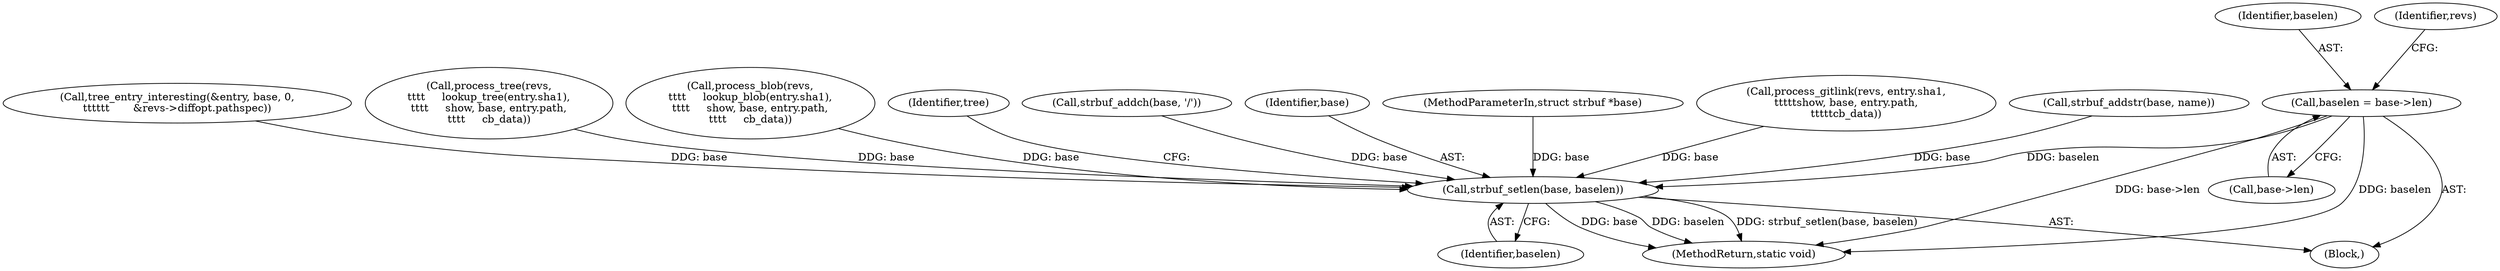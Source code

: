 digraph "0_git_de1e67d0703894cb6ea782e36abb63976ab07e60_4@pointer" {
"1000133" [label="(Call,baselen = base->len)"];
"1000291" [label="(Call,strbuf_setlen(base, baselen))"];
"1000293" [label="(Identifier,baselen)"];
"1000197" [label="(Call,strbuf_addch(base, '/'))"];
"1000292" [label="(Identifier,base)"];
"1000135" [label="(Call,base->len)"];
"1000134" [label="(Identifier,baselen)"];
"1000104" [label="(MethodParameterIn,struct strbuf *base)"];
"1000267" [label="(Call,process_gitlink(revs, entry.sha1,\n\t\t\t\t\tshow, base, entry.path,\n\t\t\t\t\tcb_data))"];
"1000184" [label="(Call,strbuf_addstr(base, name))"];
"1000107" [label="(Block,)"];
"1000291" [label="(Call,strbuf_setlen(base, baselen))"];
"1000223" [label="(Call,tree_entry_interesting(&entry, base, 0,\n\t\t\t\t\t\t       &revs->diffopt.pathspec))"];
"1000249" [label="(Call,process_tree(revs,\n\t\t\t\t     lookup_tree(entry.sha1),\n\t\t\t\t     show, base, entry.path,\n\t\t\t\t     cb_data))"];
"1000141" [label="(Identifier,revs)"];
"1000296" [label="(MethodReturn,static void)"];
"1000133" [label="(Call,baselen = base->len)"];
"1000279" [label="(Call,process_blob(revs,\n\t\t\t\t     lookup_blob(entry.sha1),\n\t\t\t\t     show, base, entry.path,\n\t\t\t\t     cb_data))"];
"1000295" [label="(Identifier,tree)"];
"1000133" -> "1000107"  [label="AST: "];
"1000133" -> "1000135"  [label="CFG: "];
"1000134" -> "1000133"  [label="AST: "];
"1000135" -> "1000133"  [label="AST: "];
"1000141" -> "1000133"  [label="CFG: "];
"1000133" -> "1000296"  [label="DDG: baselen"];
"1000133" -> "1000296"  [label="DDG: base->len"];
"1000133" -> "1000291"  [label="DDG: baselen"];
"1000291" -> "1000107"  [label="AST: "];
"1000291" -> "1000293"  [label="CFG: "];
"1000292" -> "1000291"  [label="AST: "];
"1000293" -> "1000291"  [label="AST: "];
"1000295" -> "1000291"  [label="CFG: "];
"1000291" -> "1000296"  [label="DDG: strbuf_setlen(base, baselen)"];
"1000291" -> "1000296"  [label="DDG: base"];
"1000291" -> "1000296"  [label="DDG: baselen"];
"1000279" -> "1000291"  [label="DDG: base"];
"1000184" -> "1000291"  [label="DDG: base"];
"1000223" -> "1000291"  [label="DDG: base"];
"1000267" -> "1000291"  [label="DDG: base"];
"1000249" -> "1000291"  [label="DDG: base"];
"1000197" -> "1000291"  [label="DDG: base"];
"1000104" -> "1000291"  [label="DDG: base"];
}
